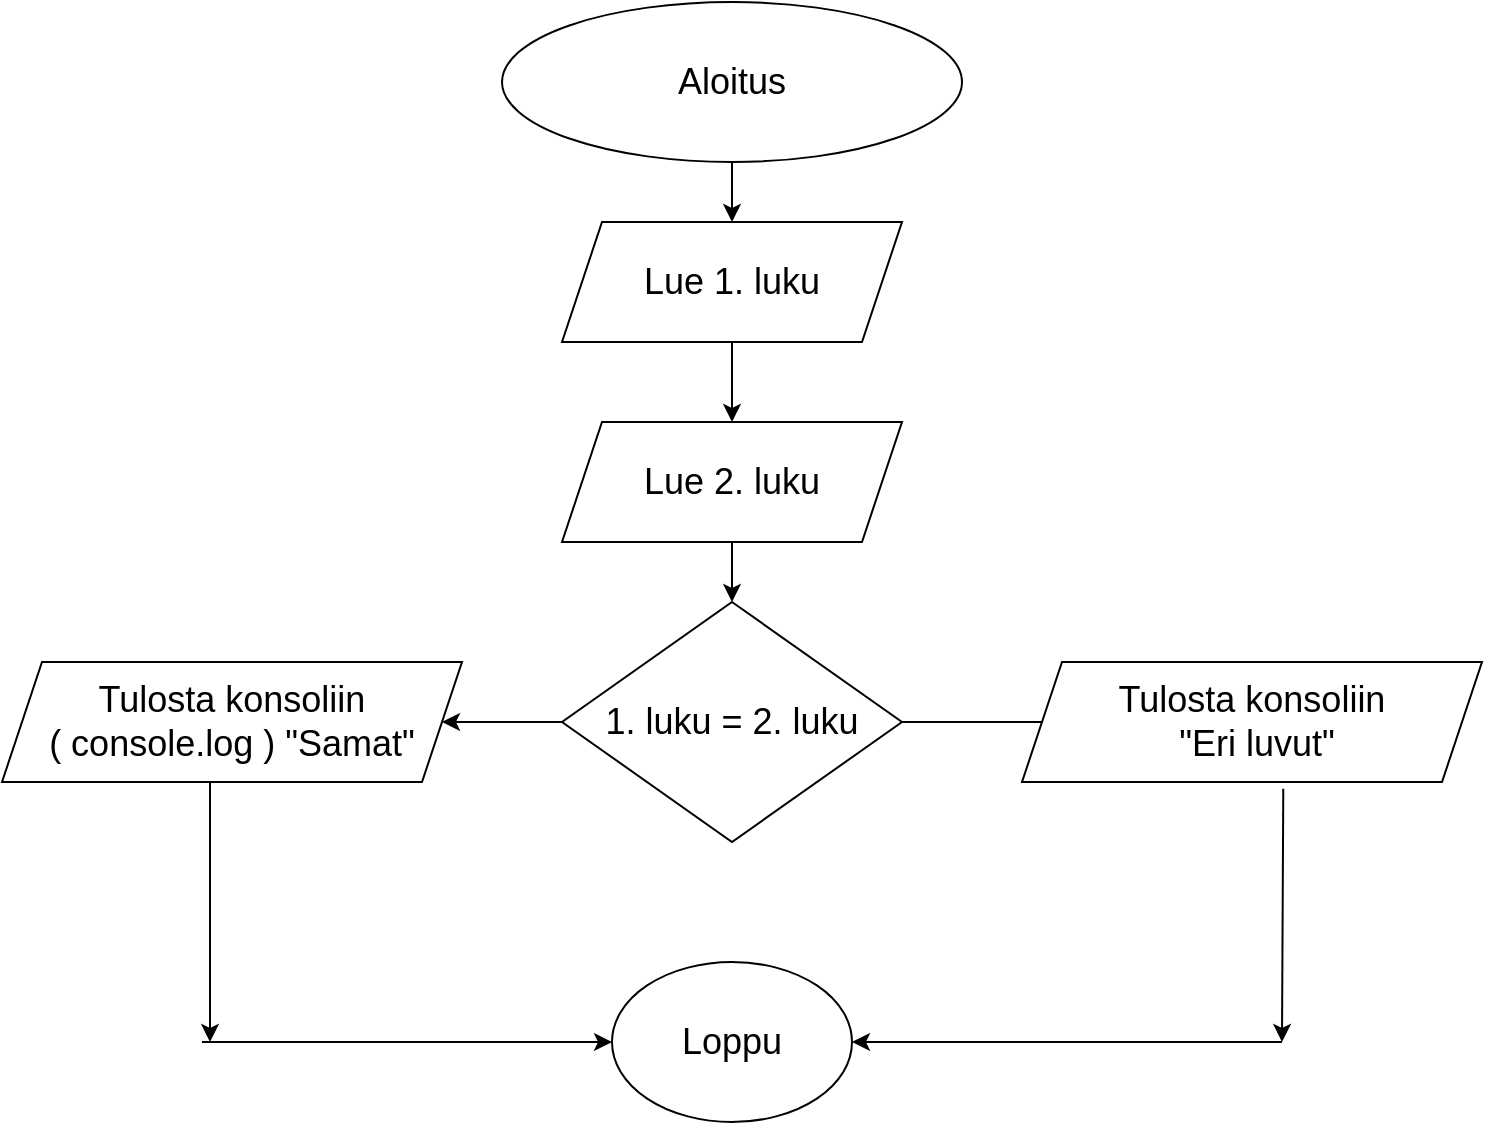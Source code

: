 <mxfile version="20.6.2" type="github">
  <diagram id="bgVvX7nWBylyzyHtnpir" name="Sivu-1">
    <mxGraphModel dx="742" dy="438" grid="1" gridSize="10" guides="1" tooltips="1" connect="1" arrows="1" fold="1" page="1" pageScale="1" pageWidth="827" pageHeight="1169" math="0" shadow="0">
      <root>
        <mxCell id="0" />
        <mxCell id="1" parent="0" />
        <mxCell id="QQ0F9ixSipoDYbLYd50D-4" value="" style="edgeStyle=orthogonalEdgeStyle;rounded=0;orthogonalLoop=1;jettySize=auto;html=1;fontSize=18;" edge="1" parent="1" source="QQ0F9ixSipoDYbLYd50D-1" target="QQ0F9ixSipoDYbLYd50D-2">
          <mxGeometry relative="1" as="geometry" />
        </mxCell>
        <mxCell id="QQ0F9ixSipoDYbLYd50D-1" value="&lt;font style=&quot;font-size: 18px;&quot;&gt;Aloitus&lt;/font&gt;" style="ellipse;whiteSpace=wrap;html=1;" vertex="1" parent="1">
          <mxGeometry x="250" y="10" width="230" height="80" as="geometry" />
        </mxCell>
        <mxCell id="QQ0F9ixSipoDYbLYd50D-5" value="" style="edgeStyle=orthogonalEdgeStyle;rounded=0;orthogonalLoop=1;jettySize=auto;html=1;fontSize=18;" edge="1" parent="1" source="QQ0F9ixSipoDYbLYd50D-2" target="QQ0F9ixSipoDYbLYd50D-3">
          <mxGeometry relative="1" as="geometry" />
        </mxCell>
        <mxCell id="QQ0F9ixSipoDYbLYd50D-2" value="Lue 1. luku" style="shape=parallelogram;perimeter=parallelogramPerimeter;whiteSpace=wrap;html=1;fixedSize=1;fontSize=18;" vertex="1" parent="1">
          <mxGeometry x="280" y="120" width="170" height="60" as="geometry" />
        </mxCell>
        <mxCell id="QQ0F9ixSipoDYbLYd50D-7" value="" style="edgeStyle=orthogonalEdgeStyle;rounded=0;orthogonalLoop=1;jettySize=auto;html=1;fontSize=18;" edge="1" parent="1" source="QQ0F9ixSipoDYbLYd50D-3" target="QQ0F9ixSipoDYbLYd50D-6">
          <mxGeometry relative="1" as="geometry" />
        </mxCell>
        <mxCell id="QQ0F9ixSipoDYbLYd50D-3" value="Lue 2. luku" style="shape=parallelogram;perimeter=parallelogramPerimeter;whiteSpace=wrap;html=1;fixedSize=1;fontSize=18;" vertex="1" parent="1">
          <mxGeometry x="280" y="220" width="170" height="60" as="geometry" />
        </mxCell>
        <mxCell id="QQ0F9ixSipoDYbLYd50D-11" value="" style="edgeStyle=orthogonalEdgeStyle;rounded=0;orthogonalLoop=1;jettySize=auto;html=1;fontSize=18;" edge="1" parent="1" source="QQ0F9ixSipoDYbLYd50D-6" target="QQ0F9ixSipoDYbLYd50D-8">
          <mxGeometry relative="1" as="geometry" />
        </mxCell>
        <mxCell id="QQ0F9ixSipoDYbLYd50D-6" value="1. luku = 2. luku" style="rhombus;whiteSpace=wrap;html=1;fontSize=18;" vertex="1" parent="1">
          <mxGeometry x="280" y="310" width="170" height="120" as="geometry" />
        </mxCell>
        <mxCell id="QQ0F9ixSipoDYbLYd50D-8" value="Tulosta konsoliin &lt;br&gt;( console.log ) &quot;Samat&quot;" style="shape=parallelogram;perimeter=parallelogramPerimeter;whiteSpace=wrap;html=1;fixedSize=1;fontSize=18;" vertex="1" parent="1">
          <mxGeometry y="340" width="230" height="60" as="geometry" />
        </mxCell>
        <mxCell id="QQ0F9ixSipoDYbLYd50D-13" value="Loppu" style="ellipse;whiteSpace=wrap;html=1;fontSize=18;" vertex="1" parent="1">
          <mxGeometry x="305" y="490" width="120" height="80" as="geometry" />
        </mxCell>
        <mxCell id="QQ0F9ixSipoDYbLYd50D-14" value="" style="endArrow=classic;html=1;rounded=0;fontSize=18;" edge="1" parent="1">
          <mxGeometry width="50" height="50" relative="1" as="geometry">
            <mxPoint x="104" y="400" as="sourcePoint" />
            <mxPoint x="104" y="530" as="targetPoint" />
          </mxGeometry>
        </mxCell>
        <mxCell id="QQ0F9ixSipoDYbLYd50D-15" value="" style="endArrow=classic;html=1;rounded=0;fontSize=18;entryX=0;entryY=0.5;entryDx=0;entryDy=0;" edge="1" parent="1" target="QQ0F9ixSipoDYbLYd50D-13">
          <mxGeometry width="50" height="50" relative="1" as="geometry">
            <mxPoint x="100" y="530" as="sourcePoint" />
            <mxPoint x="114" y="550" as="targetPoint" />
          </mxGeometry>
        </mxCell>
        <mxCell id="QQ0F9ixSipoDYbLYd50D-12" value="Tulosta konsoliin&lt;br&gt;&amp;nbsp;&quot;Eri luvut&quot;" style="shape=parallelogram;perimeter=parallelogramPerimeter;whiteSpace=wrap;html=1;fixedSize=1;fontSize=18;" vertex="1" parent="1">
          <mxGeometry x="510" y="340" width="230" height="60" as="geometry" />
        </mxCell>
        <mxCell id="QQ0F9ixSipoDYbLYd50D-17" value="" style="edgeStyle=orthogonalEdgeStyle;rounded=0;orthogonalLoop=1;jettySize=auto;html=1;fontSize=18;endArrow=none;" edge="1" parent="1" source="QQ0F9ixSipoDYbLYd50D-6" target="QQ0F9ixSipoDYbLYd50D-12">
          <mxGeometry relative="1" as="geometry">
            <mxPoint x="450" y="370" as="sourcePoint" />
            <mxPoint x="560" y="370" as="targetPoint" />
          </mxGeometry>
        </mxCell>
        <mxCell id="QQ0F9ixSipoDYbLYd50D-19" value="" style="endArrow=classic;html=1;rounded=0;fontSize=18;exitX=0.568;exitY=1.056;exitDx=0;exitDy=0;exitPerimeter=0;" edge="1" parent="1" source="QQ0F9ixSipoDYbLYd50D-12">
          <mxGeometry width="50" height="50" relative="1" as="geometry">
            <mxPoint x="370" y="450" as="sourcePoint" />
            <mxPoint x="640" y="530" as="targetPoint" />
          </mxGeometry>
        </mxCell>
        <mxCell id="QQ0F9ixSipoDYbLYd50D-20" value="" style="endArrow=classic;html=1;rounded=0;fontSize=18;entryX=1;entryY=0.5;entryDx=0;entryDy=0;" edge="1" parent="1" target="QQ0F9ixSipoDYbLYd50D-13">
          <mxGeometry width="50" height="50" relative="1" as="geometry">
            <mxPoint x="640" y="530" as="sourcePoint" />
            <mxPoint x="420" y="400" as="targetPoint" />
          </mxGeometry>
        </mxCell>
      </root>
    </mxGraphModel>
  </diagram>
</mxfile>
